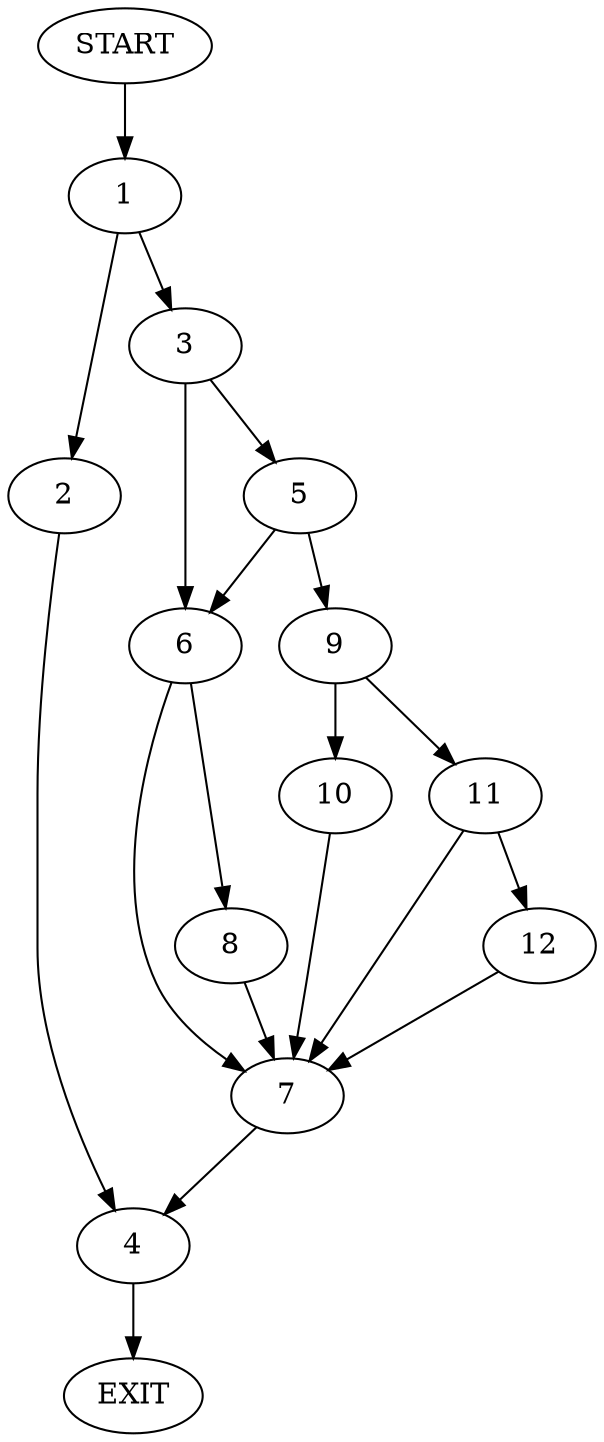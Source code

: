 digraph {
0 [label="START"]
13 [label="EXIT"]
0 -> 1
1 -> 2
1 -> 3
2 -> 4
3 -> 5
3 -> 6
6 -> 7
6 -> 8
5 -> 9
5 -> 6
9 -> 10
9 -> 11
7 -> 4
8 -> 7
11 -> 7
11 -> 12
10 -> 7
12 -> 7
4 -> 13
}
